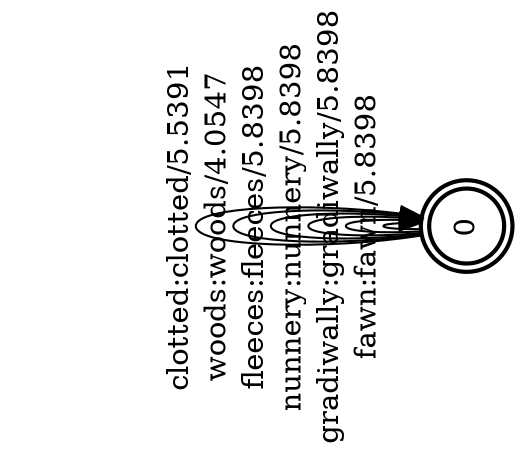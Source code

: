 digraph FST {
rankdir = LR;
size = "8.5,11";
label = "";
center = 1;
orientation = Landscape;
ranksep = "0.4";
nodesep = "0.25";
0 [label = "0", shape = doublecircle, style = bold, fontsize = 14]
	0 -> 0 [label = "fawn:fawn/5.8398", fontsize = 14];
	0 -> 0 [label = "gradiwally:gradiwally/5.8398", fontsize = 14];
	0 -> 0 [label = "nunnery:nunnery/5.8398", fontsize = 14];
	0 -> 0 [label = "fleeces:fleeces/5.8398", fontsize = 14];
	0 -> 0 [label = "woods:woods/4.0547", fontsize = 14];
	0 -> 0 [label = "clotted:clotted/5.5391", fontsize = 14];
}

